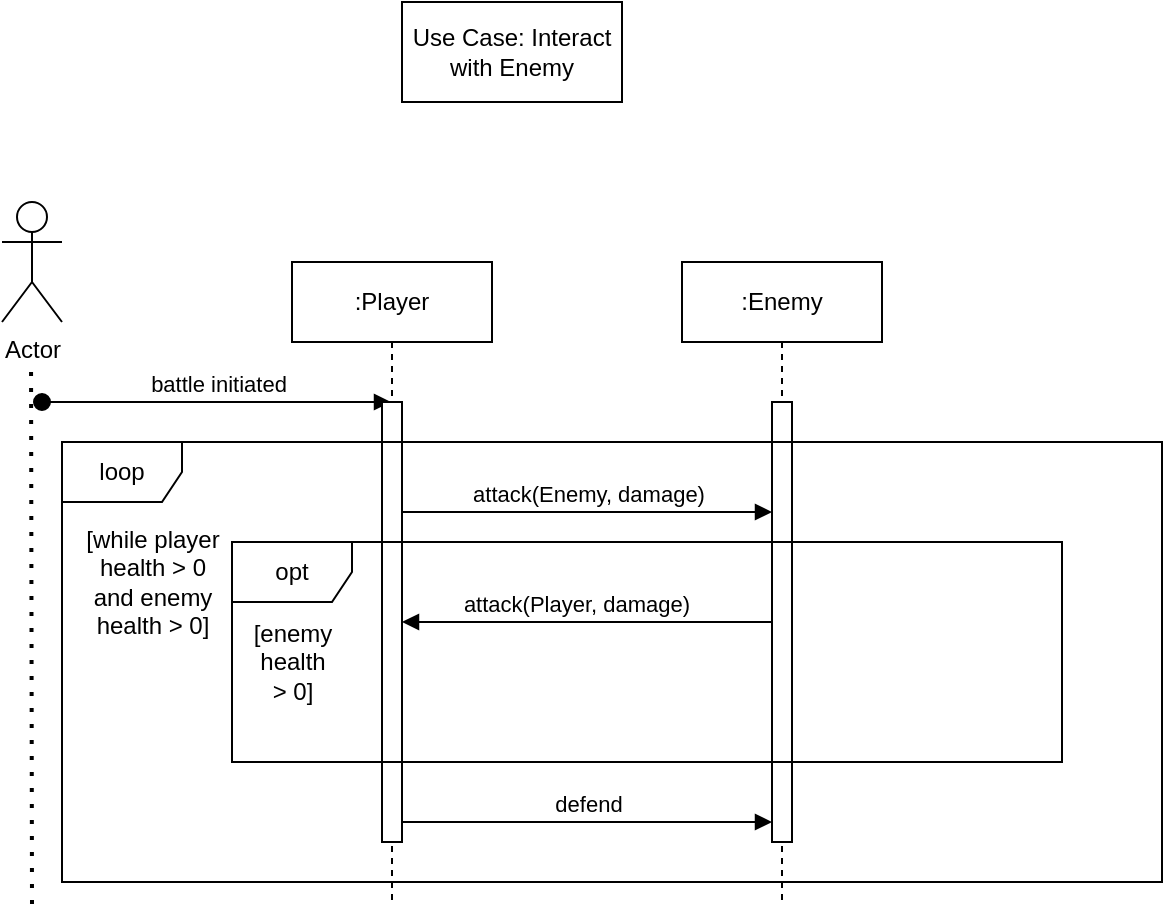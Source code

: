 <mxfile version="22.0.6" type="device">
  <diagram name="Page-1" id="2YBvvXClWsGukQMizWep">
    <mxGraphModel dx="909" dy="498" grid="1" gridSize="10" guides="1" tooltips="1" connect="1" arrows="1" fold="1" page="1" pageScale="1" pageWidth="850" pageHeight="1100" math="0" shadow="0">
      <root>
        <mxCell id="0" />
        <mxCell id="1" parent="0" />
        <mxCell id="yYhJYh1AU2dbokNPBHWd-1" value="Actor" style="shape=umlActor;verticalLabelPosition=bottom;verticalAlign=top;html=1;outlineConnect=0;" vertex="1" parent="1">
          <mxGeometry x="180" y="180" width="30" height="60" as="geometry" />
        </mxCell>
        <mxCell id="yYhJYh1AU2dbokNPBHWd-4" value="" style="endArrow=none;dashed=1;html=1;dashPattern=1 3;strokeWidth=2;rounded=0;" edge="1" parent="1">
          <mxGeometry width="50" height="50" relative="1" as="geometry">
            <mxPoint x="195" y="530.952" as="sourcePoint" />
            <mxPoint x="194.52" y="260" as="targetPoint" />
          </mxGeometry>
        </mxCell>
        <mxCell id="yYhJYh1AU2dbokNPBHWd-5" value="battle initiated" style="html=1;verticalAlign=bottom;startArrow=oval;startFill=1;endArrow=block;startSize=8;curved=0;rounded=0;" edge="1" parent="1" target="yYhJYh1AU2dbokNPBHWd-7">
          <mxGeometry width="60" relative="1" as="geometry">
            <mxPoint x="200" y="280" as="sourcePoint" />
            <mxPoint x="330" y="280" as="targetPoint" />
          </mxGeometry>
        </mxCell>
        <mxCell id="yYhJYh1AU2dbokNPBHWd-6" value="Use Case: Interact with Enemy" style="html=1;whiteSpace=wrap;" vertex="1" parent="1">
          <mxGeometry x="380" y="80" width="110" height="50" as="geometry" />
        </mxCell>
        <mxCell id="yYhJYh1AU2dbokNPBHWd-7" value=":Player" style="shape=umlLifeline;perimeter=lifelinePerimeter;whiteSpace=wrap;html=1;container=1;dropTarget=0;collapsible=0;recursiveResize=0;outlineConnect=0;portConstraint=eastwest;newEdgeStyle={&quot;curved&quot;:0,&quot;rounded&quot;:0};" vertex="1" parent="1">
          <mxGeometry x="325" y="210" width="100" height="320" as="geometry" />
        </mxCell>
        <mxCell id="yYhJYh1AU2dbokNPBHWd-8" value="" style="html=1;points=[[0,0,0,0,5],[0,1,0,0,-5],[1,0,0,0,5],[1,1,0,0,-5]];perimeter=orthogonalPerimeter;outlineConnect=0;targetShapes=umlLifeline;portConstraint=eastwest;newEdgeStyle={&quot;curved&quot;:0,&quot;rounded&quot;:0};" vertex="1" parent="yYhJYh1AU2dbokNPBHWd-7">
          <mxGeometry x="45" y="70" width="10" height="220" as="geometry" />
        </mxCell>
        <mxCell id="yYhJYh1AU2dbokNPBHWd-10" value=":Enemy" style="shape=umlLifeline;perimeter=lifelinePerimeter;whiteSpace=wrap;html=1;container=1;dropTarget=0;collapsible=0;recursiveResize=0;outlineConnect=0;portConstraint=eastwest;newEdgeStyle={&quot;curved&quot;:0,&quot;rounded&quot;:0};" vertex="1" parent="1">
          <mxGeometry x="520" y="210" width="100" height="320" as="geometry" />
        </mxCell>
        <mxCell id="yYhJYh1AU2dbokNPBHWd-11" value="" style="html=1;points=[[0,0,0,0,5],[0,1,0,0,-5],[1,0,0,0,5],[1,1,0,0,-5]];perimeter=orthogonalPerimeter;outlineConnect=0;targetShapes=umlLifeline;portConstraint=eastwest;newEdgeStyle={&quot;curved&quot;:0,&quot;rounded&quot;:0};" vertex="1" parent="yYhJYh1AU2dbokNPBHWd-10">
          <mxGeometry x="45" y="70" width="10" height="220" as="geometry" />
        </mxCell>
        <mxCell id="yYhJYh1AU2dbokNPBHWd-12" value="loop" style="shape=umlFrame;whiteSpace=wrap;html=1;pointerEvents=0;" vertex="1" parent="1">
          <mxGeometry x="210" y="300" width="550" height="220" as="geometry" />
        </mxCell>
        <mxCell id="yYhJYh1AU2dbokNPBHWd-13" value="[while player&lt;br&gt;health &amp;gt; 0&lt;br&gt;and enemy&lt;br&gt;health &amp;gt; 0]" style="text;html=1;align=center;verticalAlign=middle;resizable=0;points=[];autosize=1;strokeColor=none;fillColor=none;" vertex="1" parent="1">
          <mxGeometry x="210" y="335" width="90" height="70" as="geometry" />
        </mxCell>
        <mxCell id="yYhJYh1AU2dbokNPBHWd-14" value="attack(Enemy, damage)" style="html=1;verticalAlign=bottom;endArrow=block;curved=0;rounded=0;" edge="1" parent="1" target="yYhJYh1AU2dbokNPBHWd-11">
          <mxGeometry x="-0.001" width="80" relative="1" as="geometry">
            <mxPoint x="380" y="335" as="sourcePoint" />
            <mxPoint x="460" y="335" as="targetPoint" />
            <mxPoint as="offset" />
          </mxGeometry>
        </mxCell>
        <mxCell id="yYhJYh1AU2dbokNPBHWd-15" value="opt" style="shape=umlFrame;whiteSpace=wrap;html=1;pointerEvents=0;" vertex="1" parent="1">
          <mxGeometry x="295" y="350" width="415" height="110" as="geometry" />
        </mxCell>
        <mxCell id="yYhJYh1AU2dbokNPBHWd-16" value="[enemy&lt;br&gt;health&lt;br&gt;&amp;gt; 0]" style="text;html=1;align=center;verticalAlign=middle;resizable=0;points=[];autosize=1;strokeColor=none;fillColor=none;" vertex="1" parent="1">
          <mxGeometry x="295" y="380" width="60" height="60" as="geometry" />
        </mxCell>
        <mxCell id="yYhJYh1AU2dbokNPBHWd-17" value="attack(Player, damage)" style="html=1;verticalAlign=bottom;endArrow=block;curved=0;rounded=0;" edge="1" parent="1" target="yYhJYh1AU2dbokNPBHWd-8">
          <mxGeometry x="0.475" width="80" relative="1" as="geometry">
            <mxPoint x="420" y="390" as="sourcePoint" />
            <mxPoint x="405" y="390" as="targetPoint" />
            <Array as="points">
              <mxPoint x="565" y="390" />
            </Array>
            <mxPoint as="offset" />
          </mxGeometry>
        </mxCell>
        <mxCell id="yYhJYh1AU2dbokNPBHWd-19" value="defend" style="html=1;verticalAlign=bottom;endArrow=block;curved=0;rounded=0;" edge="1" parent="1">
          <mxGeometry width="80" relative="1" as="geometry">
            <mxPoint x="380" y="490" as="sourcePoint" />
            <mxPoint x="565" y="490" as="targetPoint" />
            <Array as="points">
              <mxPoint x="500" y="490" />
            </Array>
          </mxGeometry>
        </mxCell>
      </root>
    </mxGraphModel>
  </diagram>
</mxfile>
